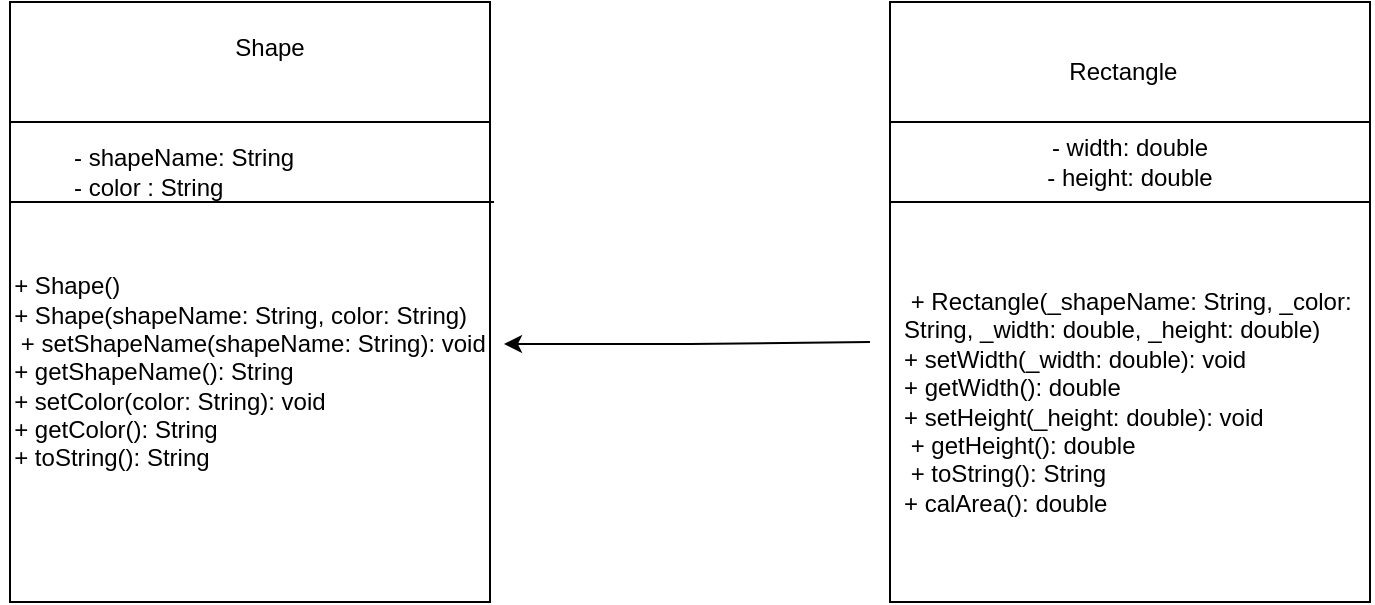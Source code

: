 <mxfile version="24.7.12">
  <diagram name="Trang-1" id="aVE2iGBXQXQZTj1x8izT">
    <mxGraphModel dx="880" dy="472" grid="1" gridSize="10" guides="1" tooltips="1" connect="1" arrows="1" fold="1" page="1" pageScale="1" pageWidth="827" pageHeight="1169" math="0" shadow="0">
      <root>
        <mxCell id="0" />
        <mxCell id="1" parent="0" />
        <mxCell id="YRbvxsHbR8lPw9R-UTV5-1" value="" style="whiteSpace=wrap;html=1;aspect=fixed;" vertex="1" parent="1">
          <mxGeometry x="80" y="80" width="240" height="240" as="geometry" />
        </mxCell>
        <mxCell id="YRbvxsHbR8lPw9R-UTV5-2" value="" style="rounded=0;whiteSpace=wrap;html=1;" vertex="1" parent="1">
          <mxGeometry x="80" y="20" width="240" height="60" as="geometry" />
        </mxCell>
        <mxCell id="YRbvxsHbR8lPw9R-UTV5-3" value="Shape&lt;div&gt;&lt;br&gt;&lt;/div&gt;" style="text;html=1;align=center;verticalAlign=middle;whiteSpace=wrap;rounded=0;strokeWidth=8;" vertex="1" parent="1">
          <mxGeometry x="120" y="20" width="180" height="60" as="geometry" />
        </mxCell>
        <mxCell id="YRbvxsHbR8lPw9R-UTV5-5" value="- shapeName: String&lt;div&gt;- color : String&lt;/div&gt;" style="text;html=1;align=left;verticalAlign=middle;whiteSpace=wrap;rounded=0;" vertex="1" parent="1">
          <mxGeometry x="110" y="90" width="140" height="30" as="geometry" />
        </mxCell>
        <mxCell id="YRbvxsHbR8lPw9R-UTV5-6" value="" style="endArrow=none;html=1;rounded=0;" edge="1" parent="1">
          <mxGeometry width="50" height="50" relative="1" as="geometry">
            <mxPoint x="80" y="120" as="sourcePoint" />
            <mxPoint x="322" y="120" as="targetPoint" />
            <Array as="points">
              <mxPoint x="100" y="120" />
              <mxPoint x="280" y="120" />
            </Array>
          </mxGeometry>
        </mxCell>
        <mxCell id="YRbvxsHbR8lPw9R-UTV5-7" value="&lt;div style=&quot;text-align: left;&quot;&gt;&lt;span style=&quot;background-color: initial;&quot;&gt;+ Shape()&lt;/span&gt;&lt;/div&gt;&lt;div style=&quot;text-align: left;&quot;&gt;+ Shape(shapeName: String, color: String)&lt;br&gt;&lt;/div&gt;&lt;div style=&quot;text-align: left;&quot;&gt;&amp;nbsp;+ setShapeName(shapeName: String): void&lt;br&gt;&lt;/div&gt;&lt;div style=&quot;text-align: left;&quot;&gt;+ getShapeName(): String&amp;nbsp;&lt;br&gt;&lt;/div&gt;&lt;div style=&quot;text-align: left;&quot;&gt;+ setColor(color: String): void&lt;br&gt;&lt;/div&gt;&lt;div style=&quot;text-align: left;&quot;&gt;+ getColor(): String&lt;br&gt;&lt;/div&gt;&lt;div style=&quot;text-align: left;&quot;&gt;+ toString(): String&amp;nbsp;&lt;br&gt;&lt;/div&gt;" style="text;html=1;align=center;verticalAlign=middle;whiteSpace=wrap;rounded=0;" vertex="1" parent="1">
          <mxGeometry x="75" y="140" width="250" height="130" as="geometry" />
        </mxCell>
        <mxCell id="YRbvxsHbR8lPw9R-UTV5-9" value="" style="rounded=0;whiteSpace=wrap;html=1;" vertex="1" parent="1">
          <mxGeometry x="520" y="20" width="240" height="60" as="geometry" />
        </mxCell>
        <mxCell id="YRbvxsHbR8lPw9R-UTV5-10" value="" style="whiteSpace=wrap;html=1;aspect=fixed;" vertex="1" parent="1">
          <mxGeometry x="520" y="80" width="240" height="240" as="geometry" />
        </mxCell>
        <mxCell id="YRbvxsHbR8lPw9R-UTV5-12" value="" style="endArrow=none;html=1;rounded=0;" edge="1" parent="1" target="YRbvxsHbR8lPw9R-UTV5-10">
          <mxGeometry width="50" height="50" relative="1" as="geometry">
            <mxPoint x="520" y="120" as="sourcePoint" />
            <mxPoint x="570" y="70" as="targetPoint" />
            <Array as="points">
              <mxPoint x="760" y="120" />
            </Array>
          </mxGeometry>
        </mxCell>
        <mxCell id="YRbvxsHbR8lPw9R-UTV5-13" value="&amp;nbsp;Rectangle" style="text;html=1;align=center;verticalAlign=middle;whiteSpace=wrap;rounded=0;" vertex="1" parent="1">
          <mxGeometry x="510" y="40" width="250" height="30" as="geometry" />
        </mxCell>
        <mxCell id="YRbvxsHbR8lPw9R-UTV5-14" value="&lt;div&gt;&amp;nbsp;- width: double&amp;nbsp;&lt;/div&gt;&lt;div&gt;&lt;span style=&quot;background-color: initial;&quot;&gt;- height: double&lt;/span&gt;&lt;/div&gt;" style="text;html=1;align=center;verticalAlign=middle;whiteSpace=wrap;rounded=0;" vertex="1" parent="1">
          <mxGeometry x="540" y="80" width="200" height="40" as="geometry" />
        </mxCell>
        <mxCell id="YRbvxsHbR8lPw9R-UTV5-15" value="&lt;div&gt;&amp;nbsp;+ Rectangle(_shapeName: String, _color: String, _width: double, _height: double)&amp;nbsp;&lt;/div&gt;&lt;div&gt;&lt;div&gt;+ setWidth(_width: double): void&amp;nbsp;&lt;/div&gt;&lt;div&gt;&lt;span style=&quot;background-color: initial;&quot;&gt;+ getWidth(): double&lt;/span&gt;&lt;/div&gt;&lt;/div&gt;&lt;div&gt;&lt;div&gt;+ setHeight(_height: double): void&amp;nbsp;&lt;/div&gt;&lt;div&gt;&amp;nbsp;+ getHeight(): double&lt;/div&gt;&lt;div&gt;&amp;nbsp;+ toString(): String&amp;nbsp;&lt;/div&gt;&lt;div&gt;&lt;span style=&quot;background-color: initial;&quot;&gt;+ calArea(): double&lt;/span&gt;&lt;span style=&quot;background-color: initial;&quot;&gt;&amp;nbsp;&lt;/span&gt;&lt;/div&gt;&lt;/div&gt;" style="text;html=1;align=left;verticalAlign=middle;whiteSpace=wrap;rounded=0;" vertex="1" parent="1">
          <mxGeometry x="525" y="120" width="230" height="200" as="geometry" />
        </mxCell>
        <mxCell id="YRbvxsHbR8lPw9R-UTV5-16" value="" style="endArrow=classic;html=1;rounded=0;entryX=1.008;entryY=0.392;entryDx=0;entryDy=0;entryPerimeter=0;" edge="1" parent="1" target="YRbvxsHbR8lPw9R-UTV5-7">
          <mxGeometry width="50" height="50" relative="1" as="geometry">
            <mxPoint x="510" y="190" as="sourcePoint" />
            <mxPoint x="430" y="140" as="targetPoint" />
            <Array as="points">
              <mxPoint x="420" y="191" />
            </Array>
          </mxGeometry>
        </mxCell>
      </root>
    </mxGraphModel>
  </diagram>
</mxfile>

